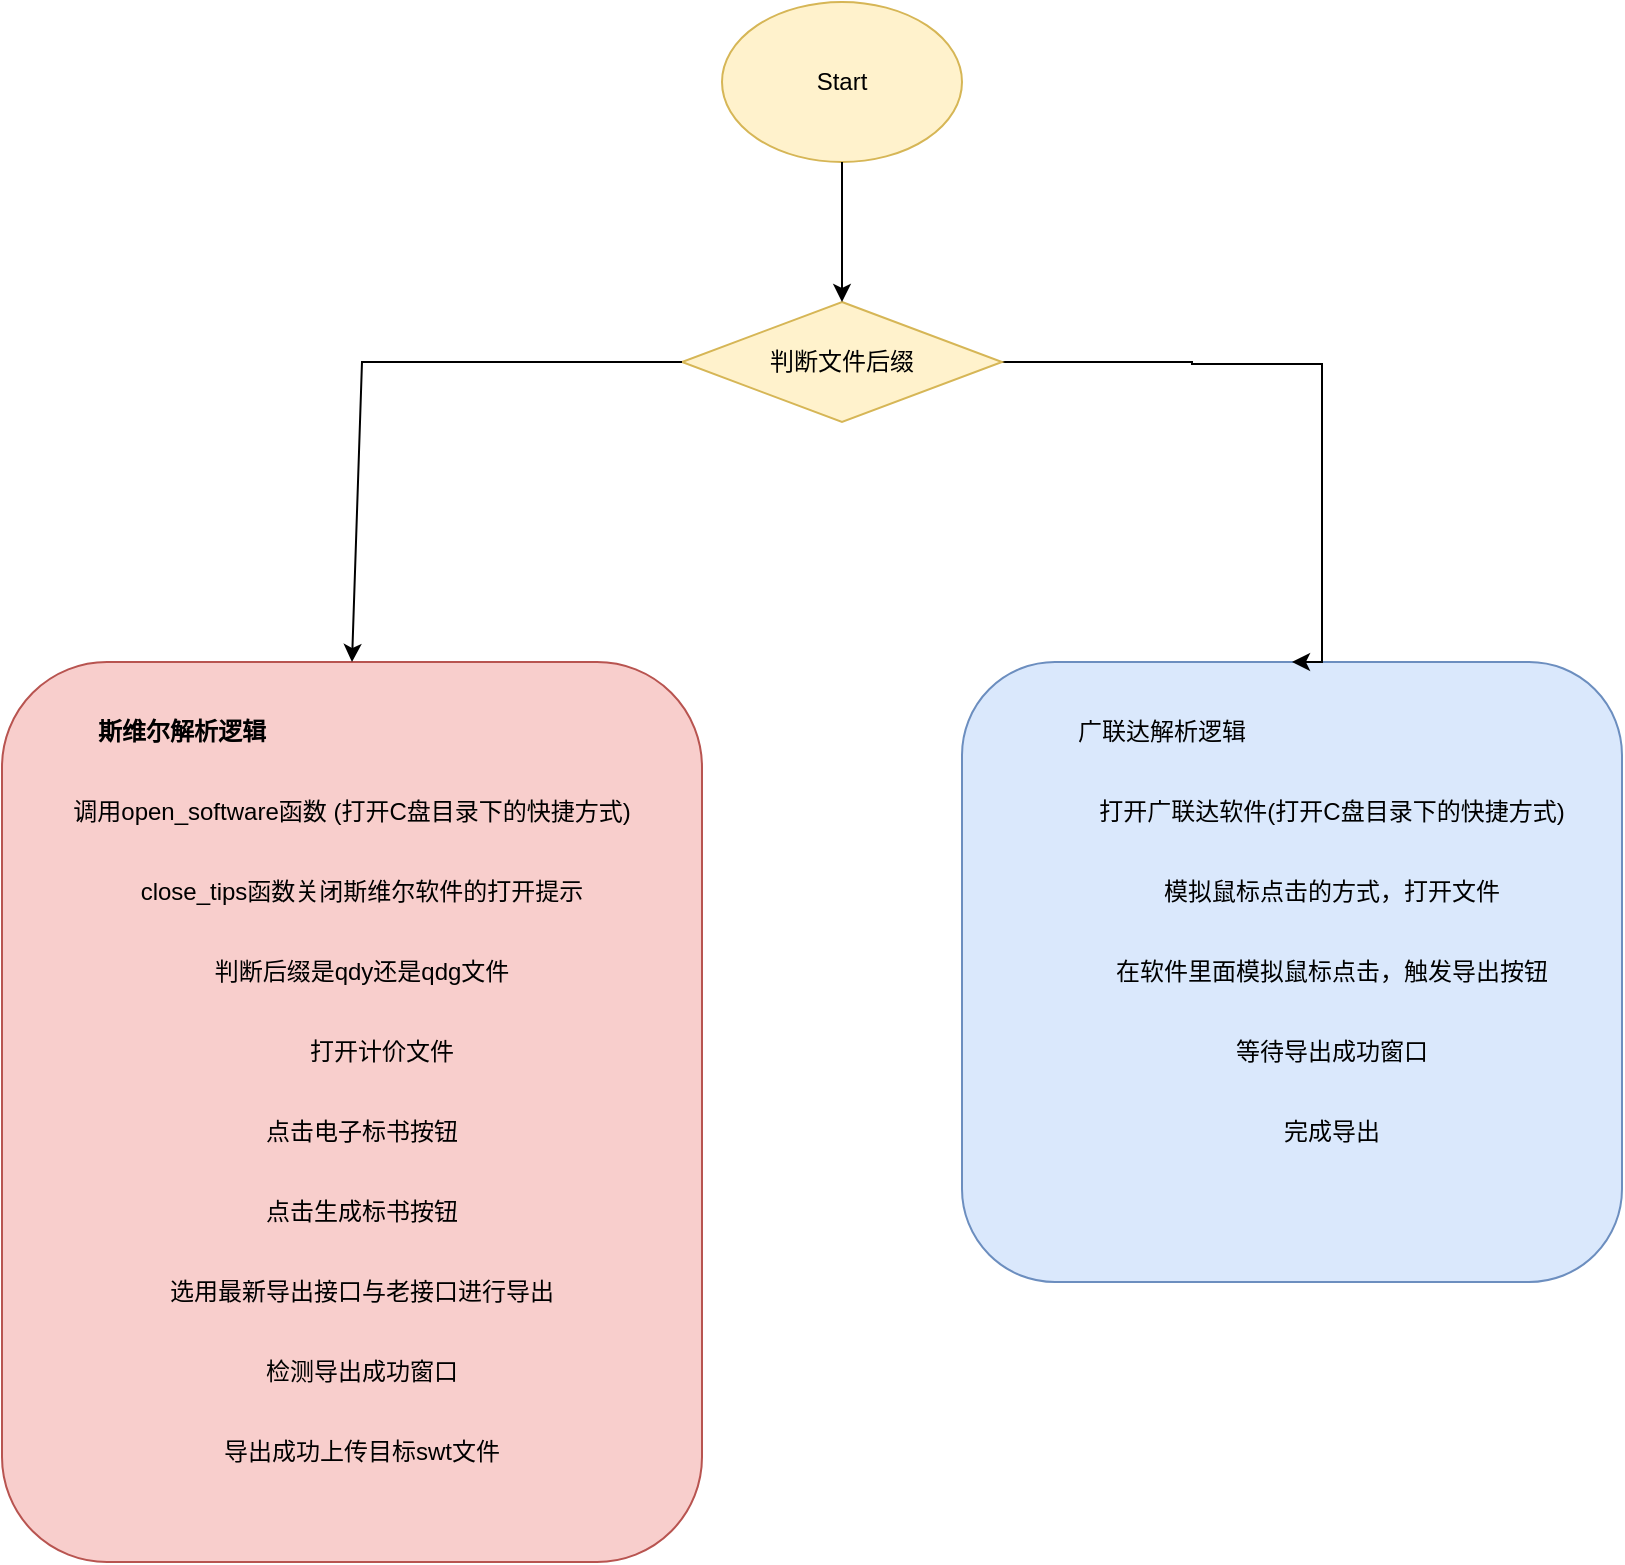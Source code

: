 <mxfile version="24.8.6">
  <diagram name="第 1 页" id="NMcsGsnryKrD4yIE23WE">
    <mxGraphModel dx="1259" dy="1962" grid="1" gridSize="10" guides="1" tooltips="1" connect="1" arrows="1" fold="1" page="1" pageScale="1" pageWidth="827" pageHeight="1169" math="0" shadow="0">
      <root>
        <mxCell id="0" />
        <mxCell id="1" parent="0" />
        <mxCell id="m9WyP25kF855_2U5g4zE-1" value="" style="rounded=1;whiteSpace=wrap;html=1;fillColor=#f8cecc;strokeColor=#b85450;" vertex="1" parent="1">
          <mxGeometry x="100" y="150" width="350" height="450" as="geometry" />
        </mxCell>
        <mxCell id="m9WyP25kF855_2U5g4zE-2" value="&lt;b&gt;斯维尔解析逻辑&lt;/b&gt;" style="text;html=1;align=center;verticalAlign=middle;whiteSpace=wrap;rounded=0;" vertex="1" parent="1">
          <mxGeometry x="130" y="170" width="120" height="30" as="geometry" />
        </mxCell>
        <mxCell id="m9WyP25kF855_2U5g4zE-3" value="" style="rounded=1;whiteSpace=wrap;html=1;fillColor=#dae8fc;strokeColor=#6c8ebf;" vertex="1" parent="1">
          <mxGeometry x="580" y="150" width="330" height="310" as="geometry" />
        </mxCell>
        <mxCell id="m9WyP25kF855_2U5g4zE-4" value="广联达解析逻辑" style="text;html=1;align=center;verticalAlign=middle;whiteSpace=wrap;rounded=0;" vertex="1" parent="1">
          <mxGeometry x="620" y="170" width="120" height="30" as="geometry" />
        </mxCell>
        <mxCell id="m9WyP25kF855_2U5g4zE-10" style="edgeStyle=orthogonalEdgeStyle;rounded=0;orthogonalLoop=1;jettySize=auto;html=1;entryX=0.5;entryY=0;entryDx=0;entryDy=0;" edge="1" parent="1" source="m9WyP25kF855_2U5g4zE-5" target="m9WyP25kF855_2U5g4zE-3">
          <mxGeometry relative="1" as="geometry">
            <mxPoint x="790" as="targetPoint" />
            <Array as="points">
              <mxPoint x="695" />
              <mxPoint x="695" y="1" />
              <mxPoint x="760" y="1" />
            </Array>
          </mxGeometry>
        </mxCell>
        <mxCell id="m9WyP25kF855_2U5g4zE-5" value="判断文件后缀" style="rhombus;whiteSpace=wrap;html=1;fillColor=#fff2cc;strokeColor=#d6b656;" vertex="1" parent="1">
          <mxGeometry x="440" y="-30" width="160" height="60" as="geometry" />
        </mxCell>
        <mxCell id="m9WyP25kF855_2U5g4zE-7" value="Start" style="ellipse;whiteSpace=wrap;html=1;fillColor=#fff2cc;strokeColor=#d6b656;" vertex="1" parent="1">
          <mxGeometry x="460" y="-180" width="120" height="80" as="geometry" />
        </mxCell>
        <mxCell id="m9WyP25kF855_2U5g4zE-8" value="" style="endArrow=classic;html=1;rounded=0;exitX=0.5;exitY=1;exitDx=0;exitDy=0;entryX=0.5;entryY=0;entryDx=0;entryDy=0;" edge="1" parent="1" source="m9WyP25kF855_2U5g4zE-7" target="m9WyP25kF855_2U5g4zE-5">
          <mxGeometry width="50" height="50" relative="1" as="geometry">
            <mxPoint x="260" y="10" as="sourcePoint" />
            <mxPoint x="310" y="-40" as="targetPoint" />
          </mxGeometry>
        </mxCell>
        <mxCell id="m9WyP25kF855_2U5g4zE-9" value="" style="endArrow=classic;html=1;rounded=0;exitX=0;exitY=0.5;exitDx=0;exitDy=0;entryX=0.5;entryY=0;entryDx=0;entryDy=0;" edge="1" parent="1" source="m9WyP25kF855_2U5g4zE-5" target="m9WyP25kF855_2U5g4zE-1">
          <mxGeometry width="50" height="50" relative="1" as="geometry">
            <mxPoint x="250" y="20" as="sourcePoint" />
            <mxPoint x="270" as="targetPoint" />
            <Array as="points">
              <mxPoint x="280" />
            </Array>
          </mxGeometry>
        </mxCell>
        <mxCell id="m9WyP25kF855_2U5g4zE-11" value="调用open_software函数 (打开C盘目录下的快捷方式)" style="text;html=1;align=center;verticalAlign=middle;whiteSpace=wrap;rounded=0;" vertex="1" parent="1">
          <mxGeometry x="130" y="210" width="290" height="30" as="geometry" />
        </mxCell>
        <mxCell id="m9WyP25kF855_2U5g4zE-12" value="close_tips函数关闭斯维尔软件的打开提示" style="text;html=1;align=center;verticalAlign=middle;whiteSpace=wrap;rounded=0;" vertex="1" parent="1">
          <mxGeometry x="135" y="250" width="290" height="30" as="geometry" />
        </mxCell>
        <mxCell id="m9WyP25kF855_2U5g4zE-13" value="判断后缀是qdy还是qdg文件" style="text;html=1;align=center;verticalAlign=middle;whiteSpace=wrap;rounded=0;" vertex="1" parent="1">
          <mxGeometry x="135" y="290" width="290" height="30" as="geometry" />
        </mxCell>
        <mxCell id="m9WyP25kF855_2U5g4zE-14" value="打开计价文件" style="text;html=1;align=center;verticalAlign=middle;whiteSpace=wrap;rounded=0;" vertex="1" parent="1">
          <mxGeometry x="145" y="330" width="290" height="30" as="geometry" />
        </mxCell>
        <mxCell id="m9WyP25kF855_2U5g4zE-15" value="点击电子标书按钮" style="text;html=1;align=center;verticalAlign=middle;whiteSpace=wrap;rounded=0;" vertex="1" parent="1">
          <mxGeometry x="135" y="370" width="290" height="30" as="geometry" />
        </mxCell>
        <mxCell id="m9WyP25kF855_2U5g4zE-16" value="点击生成标书按钮" style="text;html=1;align=center;verticalAlign=middle;whiteSpace=wrap;rounded=0;" vertex="1" parent="1">
          <mxGeometry x="135" y="410" width="290" height="30" as="geometry" />
        </mxCell>
        <mxCell id="m9WyP25kF855_2U5g4zE-17" value="选用最新导出接口与老接口进行导出" style="text;html=1;align=center;verticalAlign=middle;whiteSpace=wrap;rounded=0;" vertex="1" parent="1">
          <mxGeometry x="135" y="450" width="290" height="30" as="geometry" />
        </mxCell>
        <mxCell id="m9WyP25kF855_2U5g4zE-19" value="检测导出成功窗口" style="text;html=1;align=center;verticalAlign=middle;whiteSpace=wrap;rounded=0;" vertex="1" parent="1">
          <mxGeometry x="135" y="490" width="290" height="30" as="geometry" />
        </mxCell>
        <mxCell id="m9WyP25kF855_2U5g4zE-20" value="导出成功上传目标swt文件" style="text;html=1;align=center;verticalAlign=middle;whiteSpace=wrap;rounded=0;" vertex="1" parent="1">
          <mxGeometry x="135" y="530" width="290" height="30" as="geometry" />
        </mxCell>
        <mxCell id="m9WyP25kF855_2U5g4zE-21" value="打开广联达软件(打开C盘目录下的快捷方式)" style="text;html=1;align=center;verticalAlign=middle;whiteSpace=wrap;rounded=0;" vertex="1" parent="1">
          <mxGeometry x="620" y="210" width="290" height="30" as="geometry" />
        </mxCell>
        <mxCell id="m9WyP25kF855_2U5g4zE-22" value="模拟鼠标点击的方式，打开文件" style="text;html=1;align=center;verticalAlign=middle;whiteSpace=wrap;rounded=0;" vertex="1" parent="1">
          <mxGeometry x="620" y="250" width="290" height="30" as="geometry" />
        </mxCell>
        <mxCell id="m9WyP25kF855_2U5g4zE-23" value="在软件里面模拟鼠标点击，触发导出按钮" style="text;html=1;align=center;verticalAlign=middle;whiteSpace=wrap;rounded=0;" vertex="1" parent="1">
          <mxGeometry x="620" y="290" width="290" height="30" as="geometry" />
        </mxCell>
        <mxCell id="m9WyP25kF855_2U5g4zE-24" value="完成导出" style="text;html=1;align=center;verticalAlign=middle;whiteSpace=wrap;rounded=0;" vertex="1" parent="1">
          <mxGeometry x="620" y="370" width="290" height="30" as="geometry" />
        </mxCell>
        <mxCell id="m9WyP25kF855_2U5g4zE-25" value="等待导出成功窗口" style="text;html=1;align=center;verticalAlign=middle;whiteSpace=wrap;rounded=0;" vertex="1" parent="1">
          <mxGeometry x="620" y="330" width="290" height="30" as="geometry" />
        </mxCell>
      </root>
    </mxGraphModel>
  </diagram>
</mxfile>
